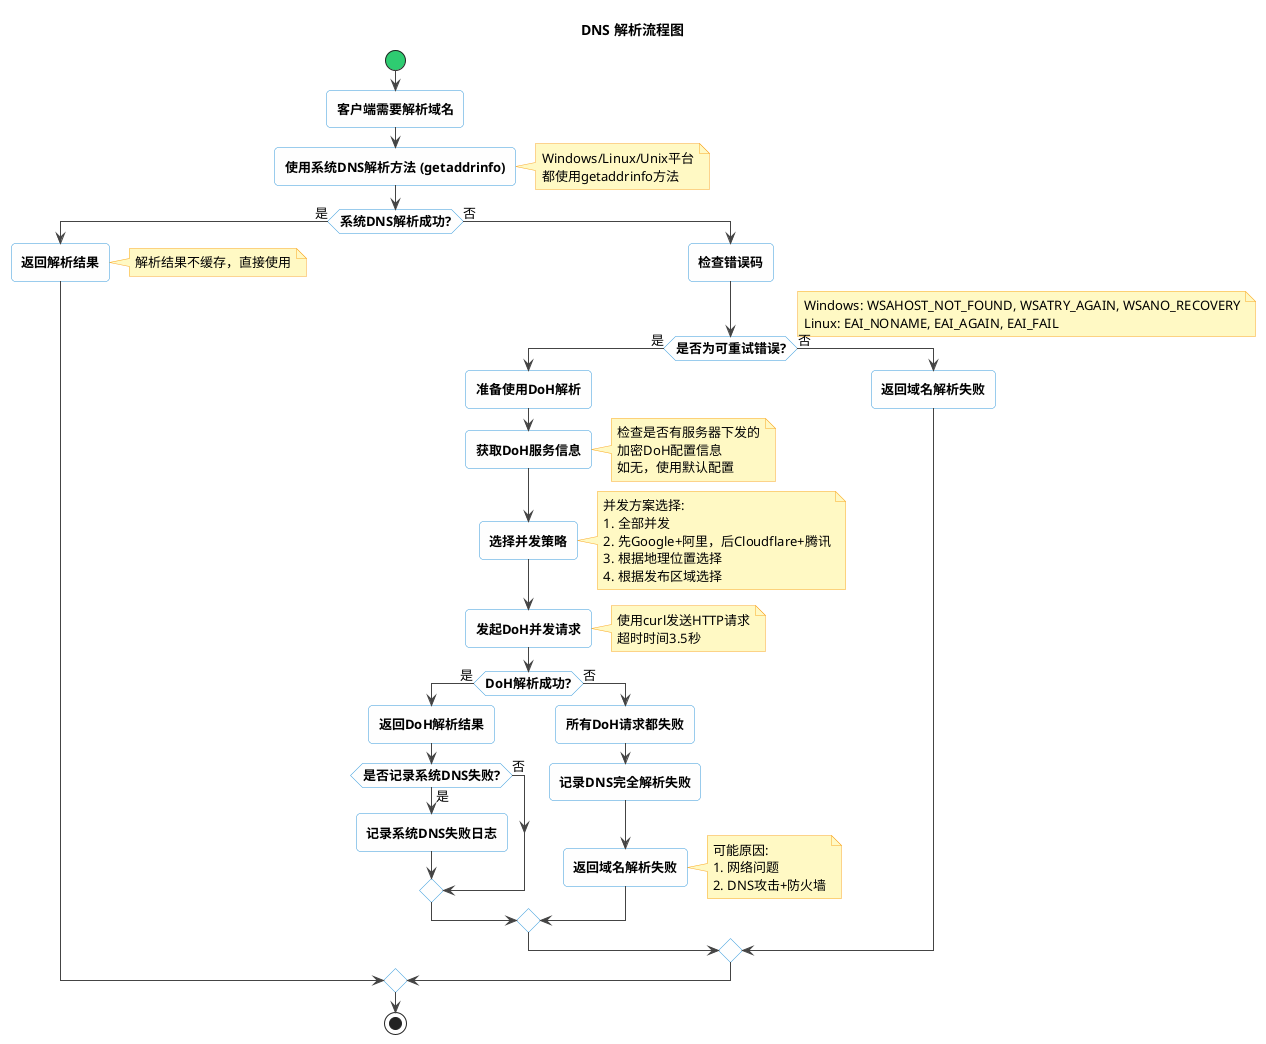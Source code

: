 @startuml DNS Resolution Flow

'========== STYLE SETTINGS ==========
skinparam backgroundColor white
skinparam handwritten false
skinparam defaultFontName Arial
skinparam defaultFontSize 13
skinparam roundcorner 8
skinparam arrowColor #444444
skinparam shadowing false

skinparam activity {
    BackgroundColor #FEFEFE
    BorderColor #3498DB
    FontStyle bold
    StartColor #2ECC71
    EndColor #E74C3C
    DiamondBackgroundColor #FEFEFE
    DiamondBorderColor #3498DB
}

skinparam note {
    BackgroundColor #FFF9C4
    BorderColor #F9A825
}

title DNS 解析流程图

'========== START OF DIAGRAM ==========
start

:客户端需要解析域名;

:使用系统DNS解析方法 (getaddrinfo);
note right
  Windows/Linux/Unix平台
  都使用getaddrinfo方法
end note

if (系统DNS解析成功?) then (是)
  :返回解析结果;
  note right
    解析结果不缓存，直接使用
  end note
else (否)
  :检查错误码;
  
  if (是否为可重试错误?) then (是)
    note right
      Windows: WSAHOST_NOT_FOUND, WSATRY_AGAIN, WSANO_RECOVERY
      Linux: EAI_NONAME, EAI_AGAIN, EAI_FAIL
    end note
    
    :准备使用DoH解析;
    
    :获取DoH服务信息;
    note right
      检查是否有服务器下发的
      加密DoH配置信息
      如无，使用默认配置
    end note
    
    :选择并发策略;
    note right
      并发方案选择:
      1. 全部并发
      2. 先Google+阿里，后Cloudflare+腾讯
      3. 根据地理位置选择
      4. 根据发布区域选择
    end note
    
    :发起DoH并发请求;
    note right
      使用curl发送HTTP请求
      超时时间3.5秒
    end note
    
    if (DoH解析成功?) then (是)
      :返回DoH解析结果;
      
      if (是否记录系统DNS失败?) then (是)
        :记录系统DNS失败日志;
      else (否)
      endif
      
    else (否)
      :所有DoH请求都失败;
      
      :记录DNS完全解析失败;
      
      :返回域名解析失败;
      note right
        可能原因:
        1. 网络问题
        2. DNS攻击+防火墙
      end note
    endif
  else (否)
    note right
      忽略的错误码:
      Windows: WSAEINVAL, WSA_NOT_ENOUGH_MEMORY,
      WSAEAFNOSUPPORT, WSANO_DATA
      Linux: EAI_MEMORY, EAI_NODATA
    end note
    
    :返回域名解析失败;
  endif
endif

stop

@enduml

